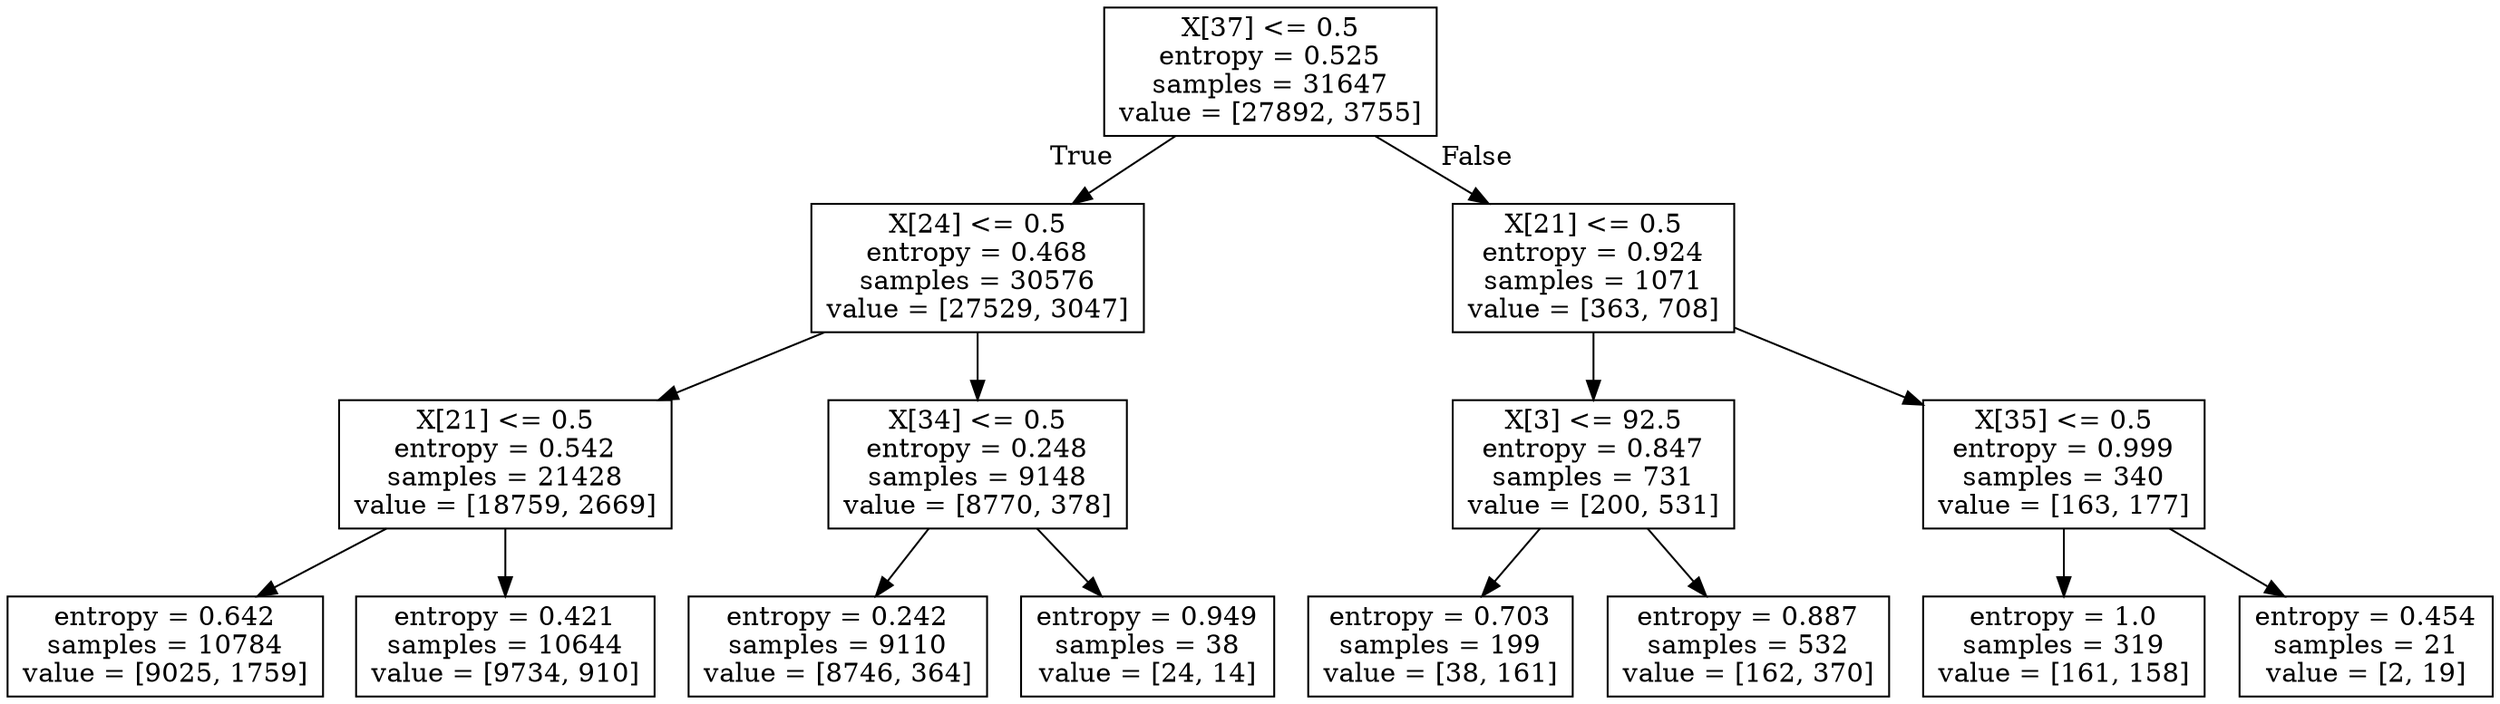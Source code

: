 digraph Tree {
node [shape=box] ;
0 [label="X[37] <= 0.5\nentropy = 0.525\nsamples = 31647\nvalue = [27892, 3755]"] ;
1 [label="X[24] <= 0.5\nentropy = 0.468\nsamples = 30576\nvalue = [27529, 3047]"] ;
0 -> 1 [labeldistance=2.5, labelangle=45, headlabel="True"] ;
2 [label="X[21] <= 0.5\nentropy = 0.542\nsamples = 21428\nvalue = [18759, 2669]"] ;
1 -> 2 ;
3 [label="entropy = 0.642\nsamples = 10784\nvalue = [9025, 1759]"] ;
2 -> 3 ;
4 [label="entropy = 0.421\nsamples = 10644\nvalue = [9734, 910]"] ;
2 -> 4 ;
5 [label="X[34] <= 0.5\nentropy = 0.248\nsamples = 9148\nvalue = [8770, 378]"] ;
1 -> 5 ;
6 [label="entropy = 0.242\nsamples = 9110\nvalue = [8746, 364]"] ;
5 -> 6 ;
7 [label="entropy = 0.949\nsamples = 38\nvalue = [24, 14]"] ;
5 -> 7 ;
8 [label="X[21] <= 0.5\nentropy = 0.924\nsamples = 1071\nvalue = [363, 708]"] ;
0 -> 8 [labeldistance=2.5, labelangle=-45, headlabel="False"] ;
9 [label="X[3] <= 92.5\nentropy = 0.847\nsamples = 731\nvalue = [200, 531]"] ;
8 -> 9 ;
10 [label="entropy = 0.703\nsamples = 199\nvalue = [38, 161]"] ;
9 -> 10 ;
11 [label="entropy = 0.887\nsamples = 532\nvalue = [162, 370]"] ;
9 -> 11 ;
12 [label="X[35] <= 0.5\nentropy = 0.999\nsamples = 340\nvalue = [163, 177]"] ;
8 -> 12 ;
13 [label="entropy = 1.0\nsamples = 319\nvalue = [161, 158]"] ;
12 -> 13 ;
14 [label="entropy = 0.454\nsamples = 21\nvalue = [2, 19]"] ;
12 -> 14 ;
}